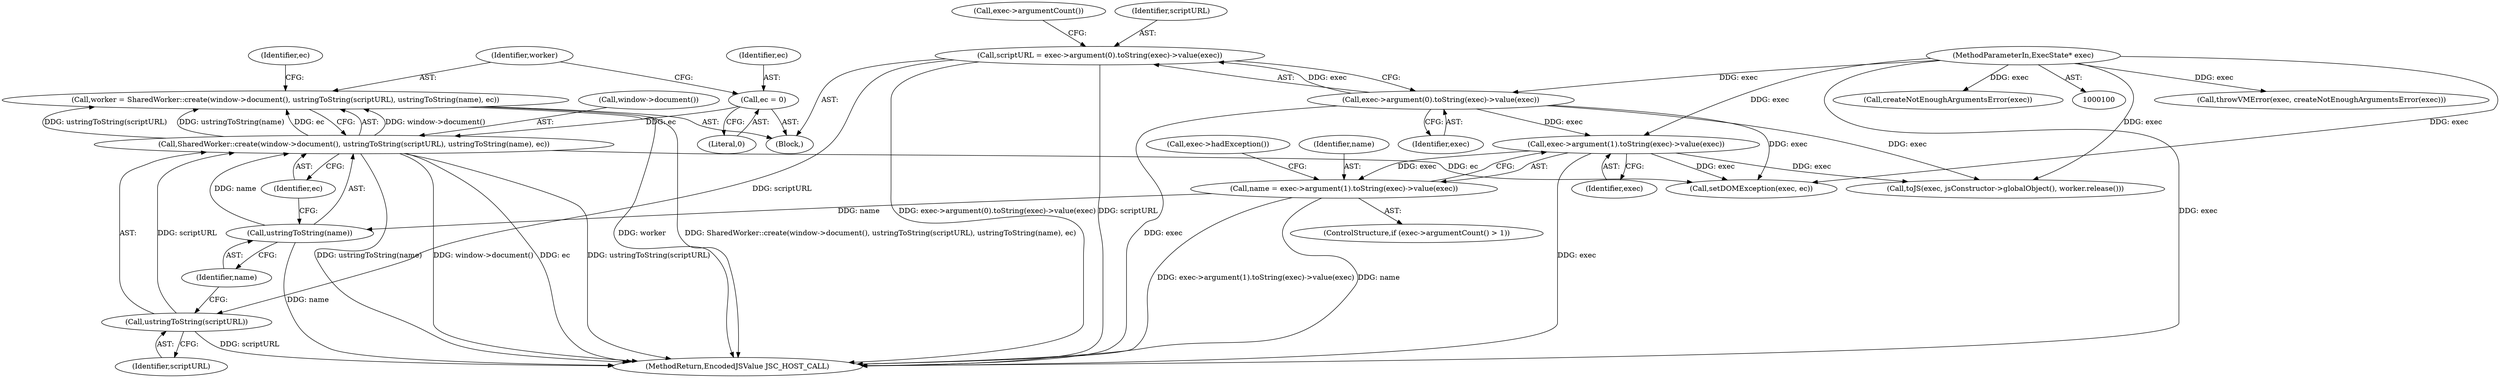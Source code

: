 digraph "0_Chrome_b944f670bb7a8a919daac497a4ea0536c954c201_4@API" {
"1000141" [label="(Call,worker = SharedWorker::create(window->document(), ustringToString(scriptURL), ustringToString(name), ec))"];
"1000143" [label="(Call,SharedWorker::create(window->document(), ustringToString(scriptURL), ustringToString(name), ec))"];
"1000145" [label="(Call,ustringToString(scriptURL))"];
"1000114" [label="(Call,scriptURL = exec->argument(0).toString(exec)->value(exec))"];
"1000116" [label="(Call,exec->argument(0).toString(exec)->value(exec))"];
"1000101" [label="(MethodParameterIn,ExecState* exec)"];
"1000147" [label="(Call,ustringToString(name))"];
"1000123" [label="(Call,name = exec->argument(1).toString(exec)->value(exec))"];
"1000125" [label="(Call,exec->argument(1).toString(exec)->value(exec))"];
"1000137" [label="(Call,ec = 0)"];
"1000151" [label="(Identifier,ec)"];
"1000109" [label="(Call,throwVMError(exec, createNotEnoughArgumentsError(exec)))"];
"1000117" [label="(Identifier,exec)"];
"1000143" [label="(Call,SharedWorker::create(window->document(), ustringToString(scriptURL), ustringToString(name), ec))"];
"1000141" [label="(Call,worker = SharedWorker::create(window->document(), ustringToString(scriptURL), ustringToString(name), ec))"];
"1000142" [label="(Identifier,worker)"];
"1000162" [label="(Call,toJS(exec, jsConstructor->globalObject(), worker.release()))"];
"1000116" [label="(Call,exec->argument(0).toString(exec)->value(exec))"];
"1000119" [label="(ControlStructure,if (exec->argumentCount() > 1))"];
"1000128" [label="(Call,exec->hadException())"];
"1000166" [label="(MethodReturn,EncodedJSValue JSC_HOST_CALL)"];
"1000121" [label="(Call,exec->argumentCount())"];
"1000139" [label="(Literal,0)"];
"1000144" [label="(Call,window->document())"];
"1000153" [label="(Call,setDOMException(exec, ec))"];
"1000102" [label="(Block,)"];
"1000111" [label="(Call,createNotEnoughArgumentsError(exec))"];
"1000114" [label="(Call,scriptURL = exec->argument(0).toString(exec)->value(exec))"];
"1000137" [label="(Call,ec = 0)"];
"1000125" [label="(Call,exec->argument(1).toString(exec)->value(exec))"];
"1000147" [label="(Call,ustringToString(name))"];
"1000138" [label="(Identifier,ec)"];
"1000101" [label="(MethodParameterIn,ExecState* exec)"];
"1000145" [label="(Call,ustringToString(scriptURL))"];
"1000126" [label="(Identifier,exec)"];
"1000123" [label="(Call,name = exec->argument(1).toString(exec)->value(exec))"];
"1000149" [label="(Identifier,ec)"];
"1000115" [label="(Identifier,scriptURL)"];
"1000124" [label="(Identifier,name)"];
"1000146" [label="(Identifier,scriptURL)"];
"1000148" [label="(Identifier,name)"];
"1000141" -> "1000102"  [label="AST: "];
"1000141" -> "1000143"  [label="CFG: "];
"1000142" -> "1000141"  [label="AST: "];
"1000143" -> "1000141"  [label="AST: "];
"1000151" -> "1000141"  [label="CFG: "];
"1000141" -> "1000166"  [label="DDG: worker"];
"1000141" -> "1000166"  [label="DDG: SharedWorker::create(window->document(), ustringToString(scriptURL), ustringToString(name), ec)"];
"1000143" -> "1000141"  [label="DDG: window->document()"];
"1000143" -> "1000141"  [label="DDG: ustringToString(scriptURL)"];
"1000143" -> "1000141"  [label="DDG: ustringToString(name)"];
"1000143" -> "1000141"  [label="DDG: ec"];
"1000143" -> "1000149"  [label="CFG: "];
"1000144" -> "1000143"  [label="AST: "];
"1000145" -> "1000143"  [label="AST: "];
"1000147" -> "1000143"  [label="AST: "];
"1000149" -> "1000143"  [label="AST: "];
"1000143" -> "1000166"  [label="DDG: window->document()"];
"1000143" -> "1000166"  [label="DDG: ec"];
"1000143" -> "1000166"  [label="DDG: ustringToString(scriptURL)"];
"1000143" -> "1000166"  [label="DDG: ustringToString(name)"];
"1000145" -> "1000143"  [label="DDG: scriptURL"];
"1000147" -> "1000143"  [label="DDG: name"];
"1000137" -> "1000143"  [label="DDG: ec"];
"1000143" -> "1000153"  [label="DDG: ec"];
"1000145" -> "1000146"  [label="CFG: "];
"1000146" -> "1000145"  [label="AST: "];
"1000148" -> "1000145"  [label="CFG: "];
"1000145" -> "1000166"  [label="DDG: scriptURL"];
"1000114" -> "1000145"  [label="DDG: scriptURL"];
"1000114" -> "1000102"  [label="AST: "];
"1000114" -> "1000116"  [label="CFG: "];
"1000115" -> "1000114"  [label="AST: "];
"1000116" -> "1000114"  [label="AST: "];
"1000121" -> "1000114"  [label="CFG: "];
"1000114" -> "1000166"  [label="DDG: scriptURL"];
"1000114" -> "1000166"  [label="DDG: exec->argument(0).toString(exec)->value(exec)"];
"1000116" -> "1000114"  [label="DDG: exec"];
"1000116" -> "1000117"  [label="CFG: "];
"1000117" -> "1000116"  [label="AST: "];
"1000116" -> "1000166"  [label="DDG: exec"];
"1000101" -> "1000116"  [label="DDG: exec"];
"1000116" -> "1000125"  [label="DDG: exec"];
"1000116" -> "1000153"  [label="DDG: exec"];
"1000116" -> "1000162"  [label="DDG: exec"];
"1000101" -> "1000100"  [label="AST: "];
"1000101" -> "1000166"  [label="DDG: exec"];
"1000101" -> "1000109"  [label="DDG: exec"];
"1000101" -> "1000111"  [label="DDG: exec"];
"1000101" -> "1000125"  [label="DDG: exec"];
"1000101" -> "1000153"  [label="DDG: exec"];
"1000101" -> "1000162"  [label="DDG: exec"];
"1000147" -> "1000148"  [label="CFG: "];
"1000148" -> "1000147"  [label="AST: "];
"1000149" -> "1000147"  [label="CFG: "];
"1000147" -> "1000166"  [label="DDG: name"];
"1000123" -> "1000147"  [label="DDG: name"];
"1000123" -> "1000119"  [label="AST: "];
"1000123" -> "1000125"  [label="CFG: "];
"1000124" -> "1000123"  [label="AST: "];
"1000125" -> "1000123"  [label="AST: "];
"1000128" -> "1000123"  [label="CFG: "];
"1000123" -> "1000166"  [label="DDG: exec->argument(1).toString(exec)->value(exec)"];
"1000123" -> "1000166"  [label="DDG: name"];
"1000125" -> "1000123"  [label="DDG: exec"];
"1000125" -> "1000126"  [label="CFG: "];
"1000126" -> "1000125"  [label="AST: "];
"1000125" -> "1000166"  [label="DDG: exec"];
"1000125" -> "1000153"  [label="DDG: exec"];
"1000125" -> "1000162"  [label="DDG: exec"];
"1000137" -> "1000102"  [label="AST: "];
"1000137" -> "1000139"  [label="CFG: "];
"1000138" -> "1000137"  [label="AST: "];
"1000139" -> "1000137"  [label="AST: "];
"1000142" -> "1000137"  [label="CFG: "];
}
